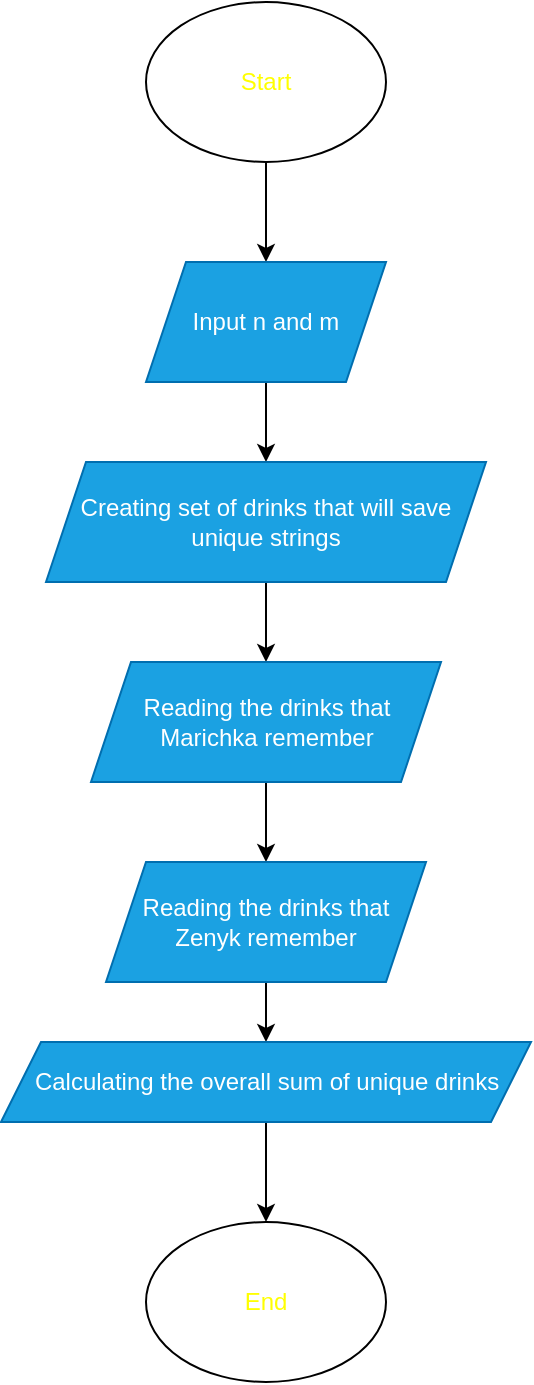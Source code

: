 <mxfile version="24.7.17">
  <diagram name="Страница — 1" id="G7IhIhIpauqL9iBvye2r">
    <mxGraphModel dx="1221" dy="717" grid="1" gridSize="10" guides="1" tooltips="1" connect="1" arrows="1" fold="1" page="1" pageScale="1" pageWidth="1169" pageHeight="1654" math="0" shadow="0">
      <root>
        <mxCell id="0" />
        <mxCell id="1" parent="0" />
        <mxCell id="FSKci6a8qyGAsGSH6QFJ-3" style="edgeStyle=orthogonalEdgeStyle;rounded=0;orthogonalLoop=1;jettySize=auto;html=1;entryX=0.5;entryY=0;entryDx=0;entryDy=0;" parent="1" source="FSKci6a8qyGAsGSH6QFJ-1" target="FSKci6a8qyGAsGSH6QFJ-2" edge="1">
          <mxGeometry relative="1" as="geometry" />
        </mxCell>
        <mxCell id="FSKci6a8qyGAsGSH6QFJ-1" value="&lt;font color=&quot;#ffff00&quot;&gt;Start&lt;/font&gt;" style="ellipse;whiteSpace=wrap;html=1;" parent="1" vertex="1">
          <mxGeometry x="525" y="10" width="120" height="80" as="geometry" />
        </mxCell>
        <mxCell id="FSKci6a8qyGAsGSH6QFJ-5" style="edgeStyle=orthogonalEdgeStyle;rounded=0;orthogonalLoop=1;jettySize=auto;html=1;entryX=0.5;entryY=0;entryDx=0;entryDy=0;" parent="1" source="FSKci6a8qyGAsGSH6QFJ-2" target="FSKci6a8qyGAsGSH6QFJ-4" edge="1">
          <mxGeometry relative="1" as="geometry" />
        </mxCell>
        <mxCell id="FSKci6a8qyGAsGSH6QFJ-2" value="Input n and m" style="shape=parallelogram;perimeter=parallelogramPerimeter;whiteSpace=wrap;html=1;fixedSize=1;fillColor=#1ba1e2;fontColor=#ffffff;strokeColor=#006EAF;" parent="1" vertex="1">
          <mxGeometry x="525" y="140" width="120" height="60" as="geometry" />
        </mxCell>
        <mxCell id="Q5Uqu1yqsuqgJywxUCoY-2" style="edgeStyle=orthogonalEdgeStyle;rounded=0;orthogonalLoop=1;jettySize=auto;html=1;entryX=0.5;entryY=0;entryDx=0;entryDy=0;" parent="1" source="FSKci6a8qyGAsGSH6QFJ-4" target="FSKci6a8qyGAsGSH6QFJ-6" edge="1">
          <mxGeometry relative="1" as="geometry" />
        </mxCell>
        <mxCell id="FSKci6a8qyGAsGSH6QFJ-4" value="Creating set of drinks that will save unique strings" style="shape=parallelogram;perimeter=parallelogramPerimeter;whiteSpace=wrap;html=1;fixedSize=1;fillColor=#1ba1e2;fontColor=#ffffff;strokeColor=#006EAF;" parent="1" vertex="1">
          <mxGeometry x="475" y="240" width="220" height="60" as="geometry" />
        </mxCell>
        <mxCell id="s1LasKy68r5vh8bBK_vW-3" style="edgeStyle=orthogonalEdgeStyle;rounded=0;orthogonalLoop=1;jettySize=auto;html=1;" edge="1" parent="1" source="FSKci6a8qyGAsGSH6QFJ-6" target="Q5Uqu1yqsuqgJywxUCoY-1">
          <mxGeometry relative="1" as="geometry" />
        </mxCell>
        <mxCell id="FSKci6a8qyGAsGSH6QFJ-6" value="Reading the drinks that Marichka remember" style="shape=parallelogram;perimeter=parallelogramPerimeter;whiteSpace=wrap;html=1;fixedSize=1;fillColor=#1ba1e2;fontColor=#ffffff;strokeColor=#006EAF;" parent="1" vertex="1">
          <mxGeometry x="497.5" y="340" width="175" height="60" as="geometry" />
        </mxCell>
        <mxCell id="s1LasKy68r5vh8bBK_vW-6" style="edgeStyle=orthogonalEdgeStyle;rounded=0;orthogonalLoop=1;jettySize=auto;html=1;" edge="1" parent="1" source="Q5Uqu1yqsuqgJywxUCoY-1" target="Q5Uqu1yqsuqgJywxUCoY-4">
          <mxGeometry relative="1" as="geometry" />
        </mxCell>
        <mxCell id="Q5Uqu1yqsuqgJywxUCoY-1" value="Reading the drinks that Zenyk remember" style="shape=parallelogram;perimeter=parallelogramPerimeter;whiteSpace=wrap;html=1;fixedSize=1;fillColor=#1ba1e2;fontColor=#ffffff;strokeColor=#006EAF;" parent="1" vertex="1">
          <mxGeometry x="505" y="440" width="160" height="60" as="geometry" />
        </mxCell>
        <mxCell id="Q5Uqu1yqsuqgJywxUCoY-8" style="edgeStyle=orthogonalEdgeStyle;rounded=0;orthogonalLoop=1;jettySize=auto;html=1;entryX=0.5;entryY=0;entryDx=0;entryDy=0;" parent="1" source="Q5Uqu1yqsuqgJywxUCoY-4" target="Q5Uqu1yqsuqgJywxUCoY-7" edge="1">
          <mxGeometry relative="1" as="geometry" />
        </mxCell>
        <mxCell id="Q5Uqu1yqsuqgJywxUCoY-4" value="Calculating the overall sum of unique drinks" style="shape=parallelogram;perimeter=parallelogramPerimeter;whiteSpace=wrap;html=1;fixedSize=1;fillColor=#1ba1e2;fontColor=#ffffff;strokeColor=#006EAF;" parent="1" vertex="1">
          <mxGeometry x="452.5" y="530" width="265" height="40" as="geometry" />
        </mxCell>
        <mxCell id="Q5Uqu1yqsuqgJywxUCoY-7" value="&lt;font color=&quot;#ffff00&quot;&gt;End&lt;/font&gt;" style="ellipse;whiteSpace=wrap;html=1;" parent="1" vertex="1">
          <mxGeometry x="525" y="620" width="120" height="80" as="geometry" />
        </mxCell>
      </root>
    </mxGraphModel>
  </diagram>
</mxfile>
